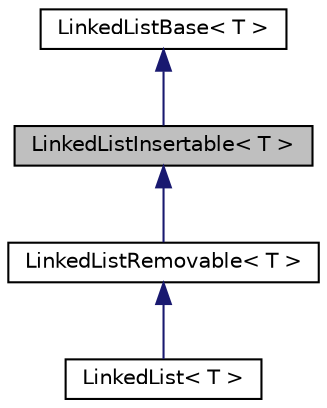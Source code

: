digraph "LinkedListInsertable&lt; T &gt;"
{
  edge [fontname="Helvetica",fontsize="10",labelfontname="Helvetica",labelfontsize="10"];
  node [fontname="Helvetica",fontsize="10",shape=record];
  Node1 [label="LinkedListInsertable\< T \>",height=0.2,width=0.4,color="black", fillcolor="grey75", style="filled", fontcolor="black"];
  Node2 -> Node1 [dir="back",color="midnightblue",fontsize="10",style="solid"];
  Node2 [label="LinkedListBase\< T \>",height=0.2,width=0.4,color="black", fillcolor="white", style="filled",URL="$class_linked_list_base.html"];
  Node1 -> Node3 [dir="back",color="midnightblue",fontsize="10",style="solid"];
  Node3 [label="LinkedListRemovable\< T \>",height=0.2,width=0.4,color="black", fillcolor="white", style="filled",URL="$class_linked_list_removable.html"];
  Node3 -> Node4 [dir="back",color="midnightblue",fontsize="10",style="solid"];
  Node4 [label="LinkedList\< T \>",height=0.2,width=0.4,color="black", fillcolor="white", style="filled",URL="$class_linked_list.html"];
}
